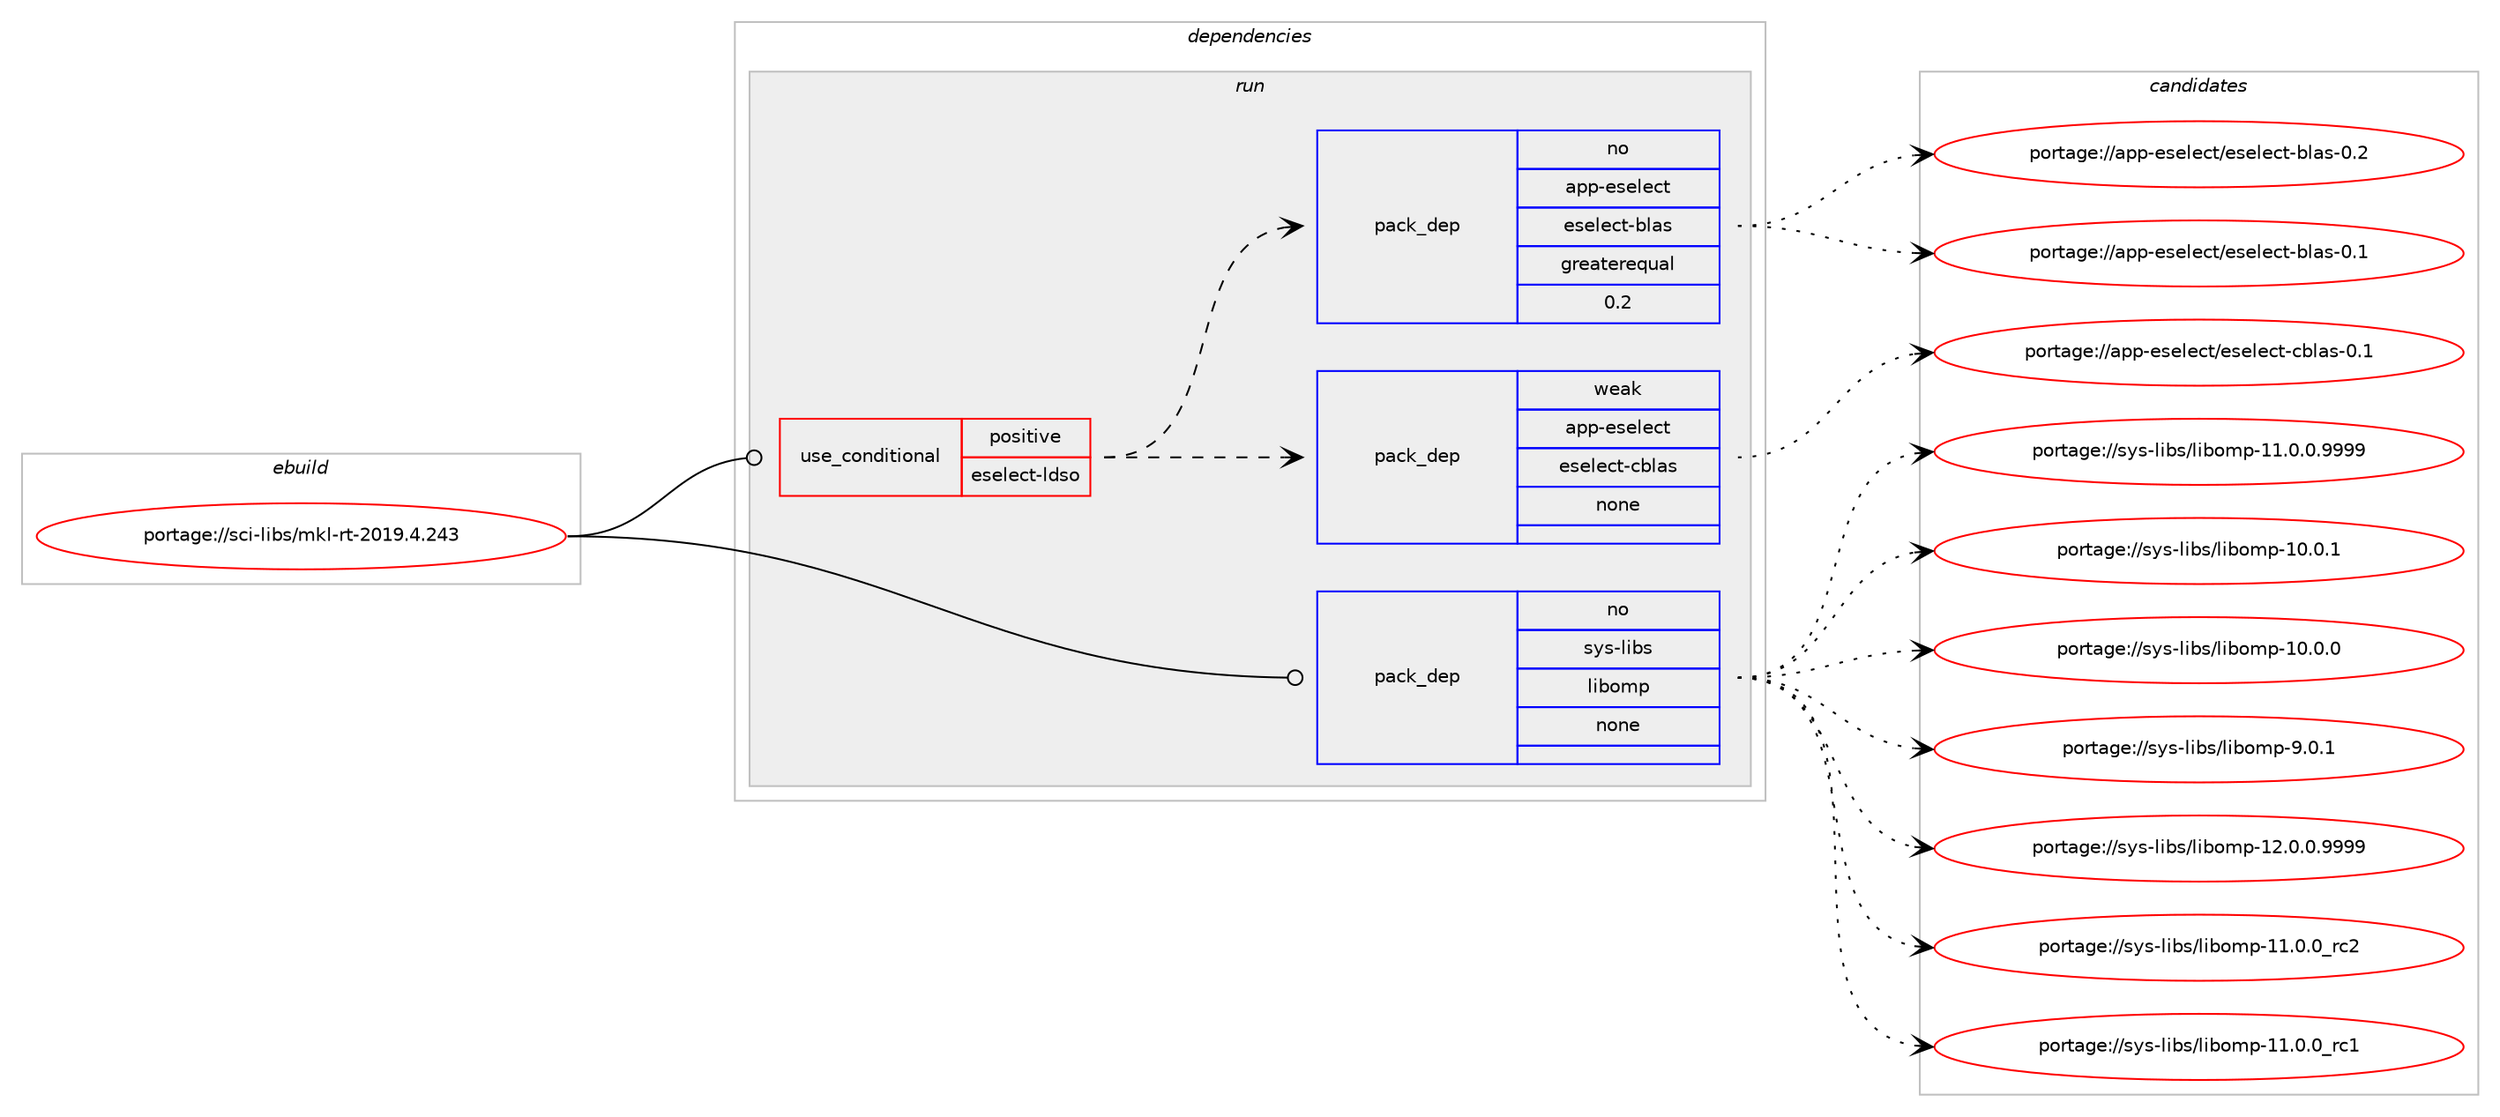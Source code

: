 digraph prolog {

# *************
# Graph options
# *************

newrank=true;
concentrate=true;
compound=true;
graph [rankdir=LR,fontname=Helvetica,fontsize=10,ranksep=1.5];#, ranksep=2.5, nodesep=0.2];
edge  [arrowhead=vee];
node  [fontname=Helvetica,fontsize=10];

# **********
# The ebuild
# **********

subgraph cluster_leftcol {
color=gray;
rank=same;
label=<<i>ebuild</i>>;
id [label="portage://sci-libs/mkl-rt-2019.4.243", color=red, width=4, href="../sci-libs/mkl-rt-2019.4.243.svg"];
}

# ****************
# The dependencies
# ****************

subgraph cluster_midcol {
color=gray;
label=<<i>dependencies</i>>;
subgraph cluster_compile {
fillcolor="#eeeeee";
style=filled;
label=<<i>compile</i>>;
}
subgraph cluster_compileandrun {
fillcolor="#eeeeee";
style=filled;
label=<<i>compile and run</i>>;
}
subgraph cluster_run {
fillcolor="#eeeeee";
style=filled;
label=<<i>run</i>>;
subgraph cond412 {
dependency2963 [label=<<TABLE BORDER="0" CELLBORDER="1" CELLSPACING="0" CELLPADDING="4"><TR><TD ROWSPAN="3" CELLPADDING="10">use_conditional</TD></TR><TR><TD>positive</TD></TR><TR><TD>eselect-ldso</TD></TR></TABLE>>, shape=none, color=red];
subgraph pack2493 {
dependency2964 [label=<<TABLE BORDER="0" CELLBORDER="1" CELLSPACING="0" CELLPADDING="4" WIDTH="220"><TR><TD ROWSPAN="6" CELLPADDING="30">pack_dep</TD></TR><TR><TD WIDTH="110">weak</TD></TR><TR><TD>app-eselect</TD></TR><TR><TD>eselect-cblas</TD></TR><TR><TD>none</TD></TR><TR><TD></TD></TR></TABLE>>, shape=none, color=blue];
}
dependency2963:e -> dependency2964:w [weight=20,style="dashed",arrowhead="vee"];
subgraph pack2494 {
dependency2965 [label=<<TABLE BORDER="0" CELLBORDER="1" CELLSPACING="0" CELLPADDING="4" WIDTH="220"><TR><TD ROWSPAN="6" CELLPADDING="30">pack_dep</TD></TR><TR><TD WIDTH="110">no</TD></TR><TR><TD>app-eselect</TD></TR><TR><TD>eselect-blas</TD></TR><TR><TD>greaterequal</TD></TR><TR><TD>0.2</TD></TR></TABLE>>, shape=none, color=blue];
}
dependency2963:e -> dependency2965:w [weight=20,style="dashed",arrowhead="vee"];
}
id:e -> dependency2963:w [weight=20,style="solid",arrowhead="odot"];
subgraph pack2495 {
dependency2966 [label=<<TABLE BORDER="0" CELLBORDER="1" CELLSPACING="0" CELLPADDING="4" WIDTH="220"><TR><TD ROWSPAN="6" CELLPADDING="30">pack_dep</TD></TR><TR><TD WIDTH="110">no</TD></TR><TR><TD>sys-libs</TD></TR><TR><TD>libomp</TD></TR><TR><TD>none</TD></TR><TR><TD></TD></TR></TABLE>>, shape=none, color=blue];
}
id:e -> dependency2966:w [weight=20,style="solid",arrowhead="odot"];
}
}

# **************
# The candidates
# **************

subgraph cluster_choices {
rank=same;
color=gray;
label=<<i>candidates</i>>;

subgraph choice2493 {
color=black;
nodesep=1;
choice97112112451011151011081019911647101115101108101991164599981089711545484649 [label="portage://app-eselect/eselect-cblas-0.1", color=red, width=4,href="../app-eselect/eselect-cblas-0.1.svg"];
dependency2964:e -> choice97112112451011151011081019911647101115101108101991164599981089711545484649:w [style=dotted,weight="100"];
}
subgraph choice2494 {
color=black;
nodesep=1;
choice971121124510111510110810199116471011151011081019911645981089711545484650 [label="portage://app-eselect/eselect-blas-0.2", color=red, width=4,href="../app-eselect/eselect-blas-0.2.svg"];
choice971121124510111510110810199116471011151011081019911645981089711545484649 [label="portage://app-eselect/eselect-blas-0.1", color=red, width=4,href="../app-eselect/eselect-blas-0.1.svg"];
dependency2965:e -> choice971121124510111510110810199116471011151011081019911645981089711545484650:w [style=dotted,weight="100"];
dependency2965:e -> choice971121124510111510110810199116471011151011081019911645981089711545484649:w [style=dotted,weight="100"];
}
subgraph choice2495 {
color=black;
nodesep=1;
choice11512111545108105981154710810598111109112455746484649 [label="portage://sys-libs/libomp-9.0.1", color=red, width=4,href="../sys-libs/libomp-9.0.1.svg"];
choice11512111545108105981154710810598111109112454950464846484657575757 [label="portage://sys-libs/libomp-12.0.0.9999", color=red, width=4,href="../sys-libs/libomp-12.0.0.9999.svg"];
choice1151211154510810598115471081059811110911245494946484648951149950 [label="portage://sys-libs/libomp-11.0.0_rc2", color=red, width=4,href="../sys-libs/libomp-11.0.0_rc2.svg"];
choice1151211154510810598115471081059811110911245494946484648951149949 [label="portage://sys-libs/libomp-11.0.0_rc1", color=red, width=4,href="../sys-libs/libomp-11.0.0_rc1.svg"];
choice11512111545108105981154710810598111109112454949464846484657575757 [label="portage://sys-libs/libomp-11.0.0.9999", color=red, width=4,href="../sys-libs/libomp-11.0.0.9999.svg"];
choice1151211154510810598115471081059811110911245494846484649 [label="portage://sys-libs/libomp-10.0.1", color=red, width=4,href="../sys-libs/libomp-10.0.1.svg"];
choice1151211154510810598115471081059811110911245494846484648 [label="portage://sys-libs/libomp-10.0.0", color=red, width=4,href="../sys-libs/libomp-10.0.0.svg"];
dependency2966:e -> choice11512111545108105981154710810598111109112455746484649:w [style=dotted,weight="100"];
dependency2966:e -> choice11512111545108105981154710810598111109112454950464846484657575757:w [style=dotted,weight="100"];
dependency2966:e -> choice1151211154510810598115471081059811110911245494946484648951149950:w [style=dotted,weight="100"];
dependency2966:e -> choice1151211154510810598115471081059811110911245494946484648951149949:w [style=dotted,weight="100"];
dependency2966:e -> choice11512111545108105981154710810598111109112454949464846484657575757:w [style=dotted,weight="100"];
dependency2966:e -> choice1151211154510810598115471081059811110911245494846484649:w [style=dotted,weight="100"];
dependency2966:e -> choice1151211154510810598115471081059811110911245494846484648:w [style=dotted,weight="100"];
}
}

}
